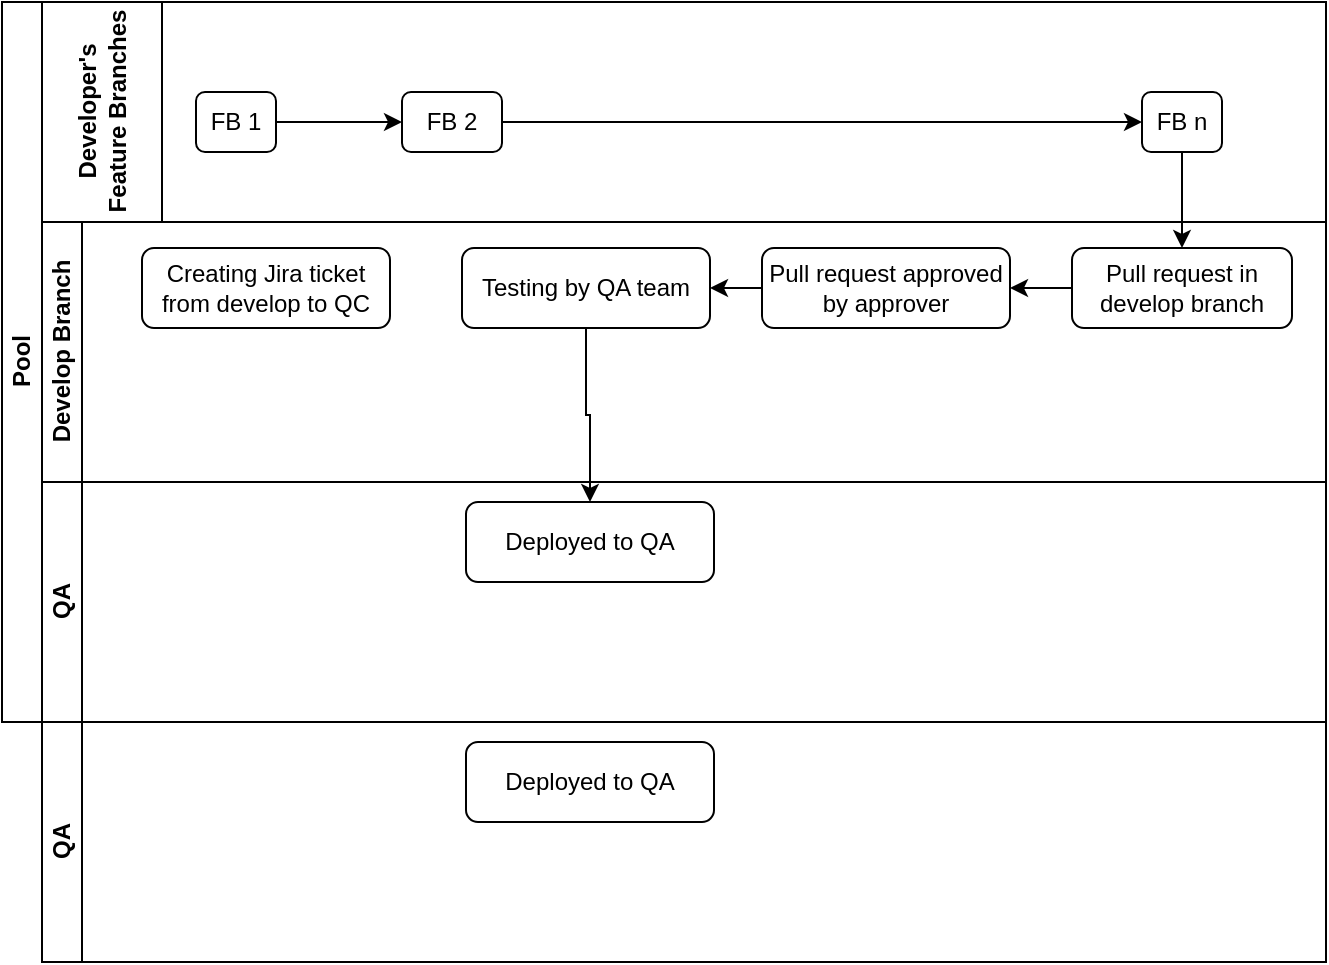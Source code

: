 <mxfile version="16.4.3" type="github">
  <diagram id="prtHgNgQTEPvFCAcTncT" name="Page-1">
    <mxGraphModel dx="782" dy="436" grid="1" gridSize="10" guides="1" tooltips="1" connect="1" arrows="1" fold="1" page="1" pageScale="1" pageWidth="827" pageHeight="1169" math="0" shadow="0">
      <root>
        <mxCell id="0" />
        <mxCell id="1" parent="0" />
        <mxCell id="dNxyNK7c78bLwvsdeMH5-19" value="Pool" style="swimlane;html=1;childLayout=stackLayout;resizeParent=1;resizeParentMax=0;horizontal=0;startSize=20;horizontalStack=0;" parent="1" vertex="1">
          <mxGeometry x="120" y="70" width="662" height="360" as="geometry">
            <mxRectangle x="120" y="70" width="30" height="50" as="alternateBounds" />
          </mxGeometry>
        </mxCell>
        <mxCell id="dNxyNK7c78bLwvsdeMH5-20" value="Developer&#39;s&lt;br&gt;Feature Branches" style="swimlane;html=1;startSize=60;horizontal=0;" parent="dNxyNK7c78bLwvsdeMH5-19" vertex="1">
          <mxGeometry x="20" width="642" height="110" as="geometry" />
        </mxCell>
        <mxCell id="e6RM8zcjZl27dZEvu9x_-5" value="" style="edgeStyle=orthogonalEdgeStyle;rounded=0;orthogonalLoop=1;jettySize=auto;html=1;" edge="1" parent="dNxyNK7c78bLwvsdeMH5-20" source="e6RM8zcjZl27dZEvu9x_-1" target="e6RM8zcjZl27dZEvu9x_-2">
          <mxGeometry relative="1" as="geometry" />
        </mxCell>
        <mxCell id="e6RM8zcjZl27dZEvu9x_-1" value="FB 1" style="rounded=1;whiteSpace=wrap;html=1;" vertex="1" parent="dNxyNK7c78bLwvsdeMH5-20">
          <mxGeometry x="77" y="45" width="40" height="30" as="geometry" />
        </mxCell>
        <mxCell id="e6RM8zcjZl27dZEvu9x_-6" style="edgeStyle=orthogonalEdgeStyle;rounded=0;orthogonalLoop=1;jettySize=auto;html=1;entryX=0;entryY=0.5;entryDx=0;entryDy=0;" edge="1" parent="dNxyNK7c78bLwvsdeMH5-20" source="e6RM8zcjZl27dZEvu9x_-2" target="e6RM8zcjZl27dZEvu9x_-3">
          <mxGeometry relative="1" as="geometry" />
        </mxCell>
        <mxCell id="e6RM8zcjZl27dZEvu9x_-2" value="FB 2" style="rounded=1;whiteSpace=wrap;html=1;" vertex="1" parent="dNxyNK7c78bLwvsdeMH5-20">
          <mxGeometry x="180" y="45" width="50" height="30" as="geometry" />
        </mxCell>
        <mxCell id="e6RM8zcjZl27dZEvu9x_-3" value="FB n" style="rounded=1;whiteSpace=wrap;html=1;" vertex="1" parent="dNxyNK7c78bLwvsdeMH5-20">
          <mxGeometry x="550" y="45" width="40" height="30" as="geometry" />
        </mxCell>
        <mxCell id="dNxyNK7c78bLwvsdeMH5-21" value="Develop Branch" style="swimlane;html=1;startSize=20;horizontal=0;" parent="dNxyNK7c78bLwvsdeMH5-19" vertex="1">
          <mxGeometry x="20" y="110" width="642" height="130" as="geometry" />
        </mxCell>
        <mxCell id="e6RM8zcjZl27dZEvu9x_-10" value="" style="edgeStyle=orthogonalEdgeStyle;rounded=0;orthogonalLoop=1;jettySize=auto;html=1;" edge="1" parent="dNxyNK7c78bLwvsdeMH5-21" source="e6RM8zcjZl27dZEvu9x_-4" target="e6RM8zcjZl27dZEvu9x_-8">
          <mxGeometry relative="1" as="geometry" />
        </mxCell>
        <mxCell id="e6RM8zcjZl27dZEvu9x_-4" value="Pull request in develop branch" style="rounded=1;whiteSpace=wrap;html=1;" vertex="1" parent="dNxyNK7c78bLwvsdeMH5-21">
          <mxGeometry x="515" y="13" width="110" height="40" as="geometry" />
        </mxCell>
        <mxCell id="e6RM8zcjZl27dZEvu9x_-13" value="" style="edgeStyle=orthogonalEdgeStyle;rounded=0;orthogonalLoop=1;jettySize=auto;html=1;" edge="1" parent="dNxyNK7c78bLwvsdeMH5-21" source="e6RM8zcjZl27dZEvu9x_-8" target="e6RM8zcjZl27dZEvu9x_-11">
          <mxGeometry relative="1" as="geometry" />
        </mxCell>
        <mxCell id="e6RM8zcjZl27dZEvu9x_-8" value="Pull request approved by approver" style="rounded=1;whiteSpace=wrap;html=1;" vertex="1" parent="dNxyNK7c78bLwvsdeMH5-21">
          <mxGeometry x="360" y="13" width="124" height="40" as="geometry" />
        </mxCell>
        <mxCell id="e6RM8zcjZl27dZEvu9x_-11" value="Testing by QA team" style="rounded=1;whiteSpace=wrap;html=1;" vertex="1" parent="dNxyNK7c78bLwvsdeMH5-21">
          <mxGeometry x="210" y="13" width="124" height="40" as="geometry" />
        </mxCell>
        <mxCell id="e6RM8zcjZl27dZEvu9x_-31" value="Creating Jira ticket from develop to QC" style="rounded=1;whiteSpace=wrap;html=1;" vertex="1" parent="dNxyNK7c78bLwvsdeMH5-21">
          <mxGeometry x="50" y="13" width="124" height="40" as="geometry" />
        </mxCell>
        <mxCell id="e6RM8zcjZl27dZEvu9x_-9" value="" style="edgeStyle=orthogonalEdgeStyle;rounded=0;orthogonalLoop=1;jettySize=auto;html=1;" edge="1" parent="dNxyNK7c78bLwvsdeMH5-19" source="e6RM8zcjZl27dZEvu9x_-3" target="e6RM8zcjZl27dZEvu9x_-4">
          <mxGeometry relative="1" as="geometry" />
        </mxCell>
        <mxCell id="e6RM8zcjZl27dZEvu9x_-30" value="" style="edgeStyle=orthogonalEdgeStyle;rounded=0;orthogonalLoop=1;jettySize=auto;html=1;" edge="1" parent="dNxyNK7c78bLwvsdeMH5-19" source="e6RM8zcjZl27dZEvu9x_-11" target="e6RM8zcjZl27dZEvu9x_-29">
          <mxGeometry relative="1" as="geometry" />
        </mxCell>
        <mxCell id="dNxyNK7c78bLwvsdeMH5-22" value="QA" style="swimlane;html=1;startSize=20;horizontal=0;" parent="dNxyNK7c78bLwvsdeMH5-19" vertex="1">
          <mxGeometry x="20" y="240" width="642" height="120" as="geometry" />
        </mxCell>
        <mxCell id="e6RM8zcjZl27dZEvu9x_-29" value="Deployed to QA" style="rounded=1;whiteSpace=wrap;html=1;" vertex="1" parent="dNxyNK7c78bLwvsdeMH5-22">
          <mxGeometry x="212" y="10" width="124" height="40" as="geometry" />
        </mxCell>
        <mxCell id="e6RM8zcjZl27dZEvu9x_-40" value="QA" style="swimlane;html=1;startSize=20;horizontal=0;" vertex="1" parent="1">
          <mxGeometry x="140" y="430" width="642" height="120" as="geometry" />
        </mxCell>
        <mxCell id="e6RM8zcjZl27dZEvu9x_-41" value="Deployed to QA" style="rounded=1;whiteSpace=wrap;html=1;" vertex="1" parent="e6RM8zcjZl27dZEvu9x_-40">
          <mxGeometry x="212" y="10" width="124" height="40" as="geometry" />
        </mxCell>
      </root>
    </mxGraphModel>
  </diagram>
</mxfile>
